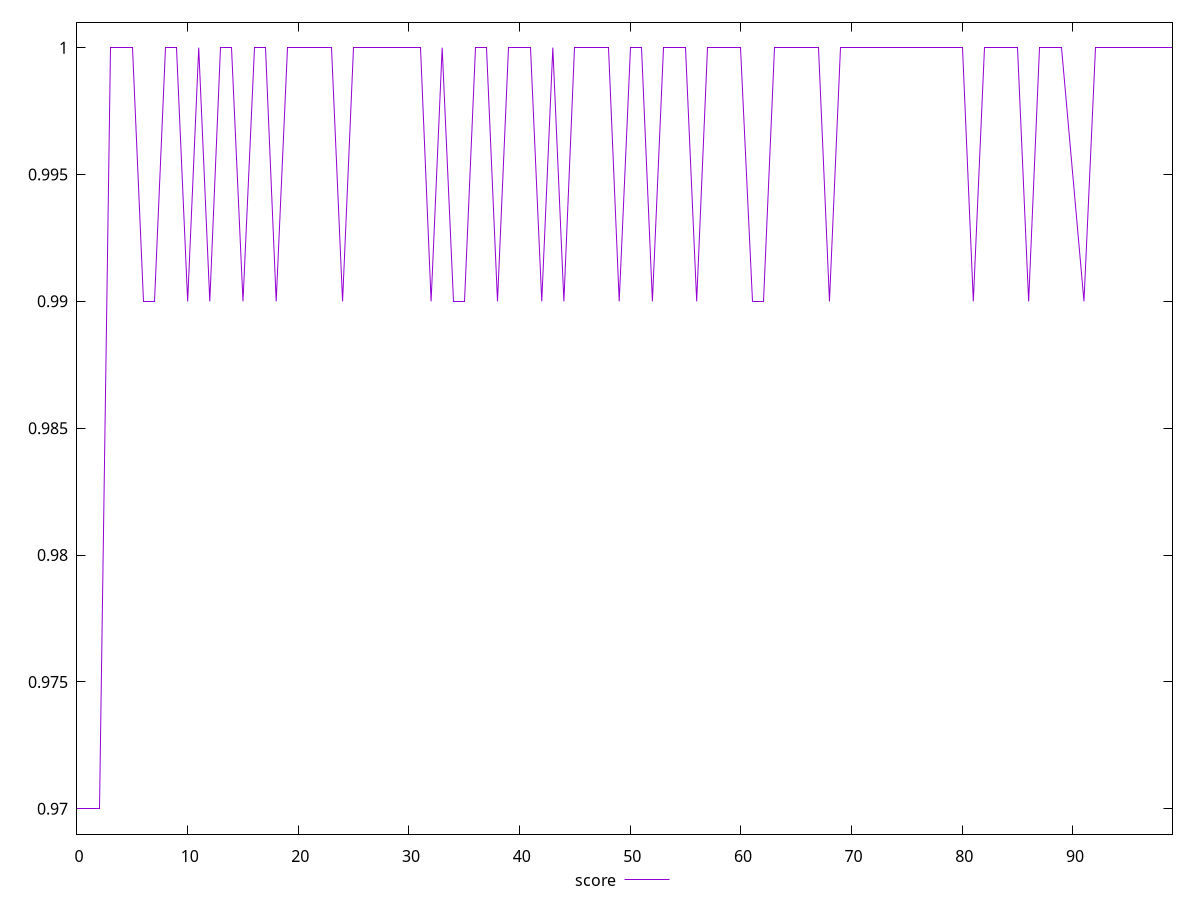 reset

$score <<EOF
0 0.97
1 0.97
2 0.97
3 1
4 1
5 1
6 0.99
7 0.99
8 1
9 1
10 0.99
11 1
12 0.99
13 1
14 1
15 0.99
16 1
17 1
18 0.99
19 1
20 1
21 1
22 1
23 1
24 0.99
25 1
26 1
27 1
28 1
29 1
30 1
31 1
32 0.99
33 1
34 0.99
35 0.99
36 1
37 1
38 0.99
39 1
40 1
41 1
42 0.99
43 1
44 0.99
45 1
46 1
47 1
48 1
49 0.99
50 1
51 1
52 0.99
53 1
54 1
55 1
56 0.99
57 1
58 1
59 1
60 1
61 0.99
62 0.99
63 1
64 1
65 1
66 1
67 1
68 0.99
69 1
70 1
71 1
72 1
73 1
74 1
75 1
76 1
77 1
78 1
79 1
80 1
81 0.99
82 1
83 1
84 1
85 1
86 0.99
87 1
88 1
89 1
91 0.99
92 1
93 1
94 1
95 1
96 1
97 1
98 1
99 1
EOF

set key outside below
set xrange [0:99]
set yrange [0.969:1.001]
set trange [0.969:1.001]
set terminal svg size 640, 500 enhanced background rgb 'white'
set output "report/report_00029_2021-02-24T13-36-40.390Z/first-contentful-paint/samples/card/score/values.svg"

plot $score title "score" with line

reset
